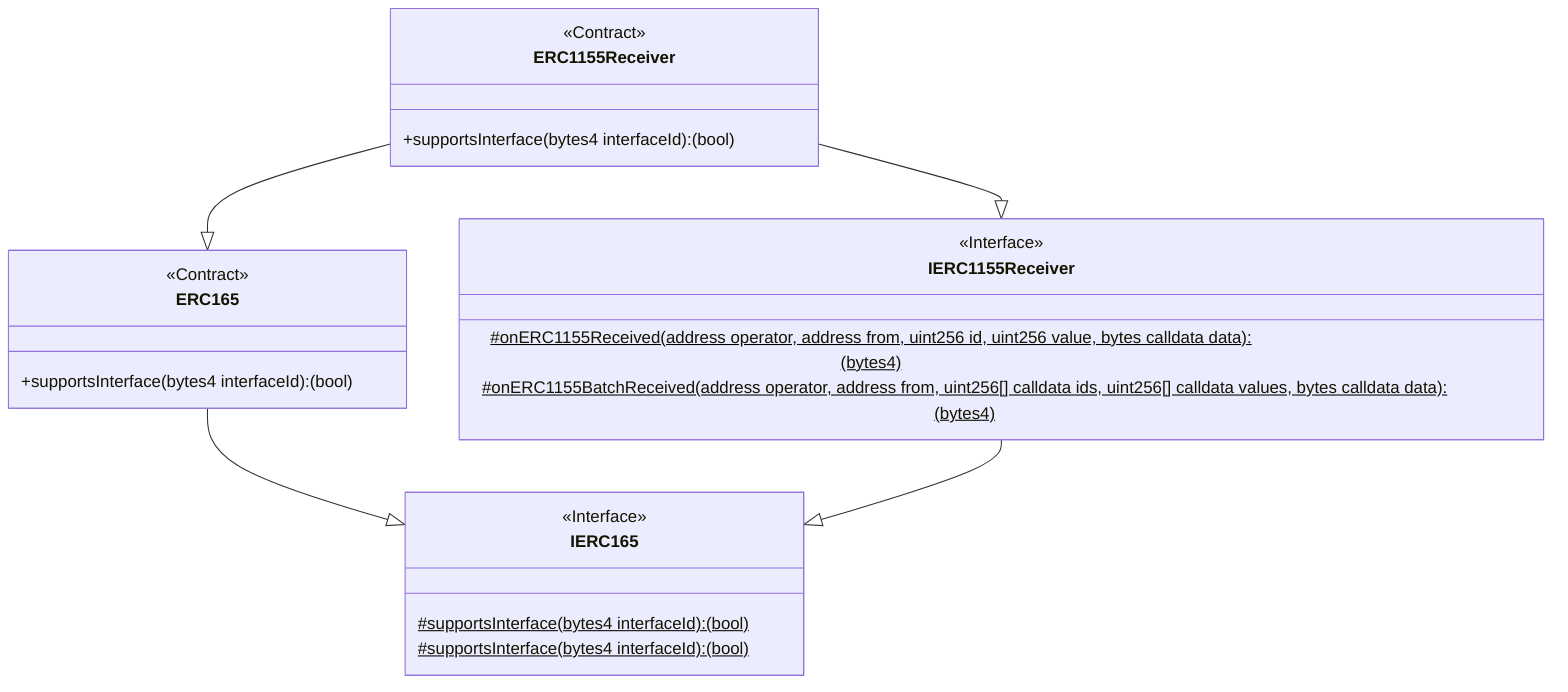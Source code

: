 classDiagram
  %% 258:352:1
  class ERC1155Receiver {
    <<Contract>>
    +supportsInterface(bytes4 interfaceId): (bool)
  }
  
  ERC1155Receiver --|> ERC165
  
  %% 726:260:2
  class ERC165 {
    <<Contract>>
    +supportsInterface(bytes4 interfaceId): (bool)
  }
  
  ERC165 --|> IERC165
  
  %% 405:447:3
  class IERC165 {
    <<Interface>>
    #supportsInterface(bytes4 interfaceId): (bool)$
  }
  
  ERC1155Receiver --|> IERC1155Receiver
  
  %% 232:2269:0
  class IERC1155Receiver {
    <<Interface>>
    #onERC1155Received(address operator, address from, uint256 id, uint256 value, bytes calldata data): (bytes4)$
    #onERC1155BatchReceived(address operator, address from, uint256[] calldata ids, uint256[] calldata values, bytes calldata data): (bytes4)$
  }
  
  IERC1155Receiver --|> IERC165
  
  %% 405:447:3
  class IERC165 {
    <<Interface>>
    #supportsInterface(bytes4 interfaceId): (bool)$
  }